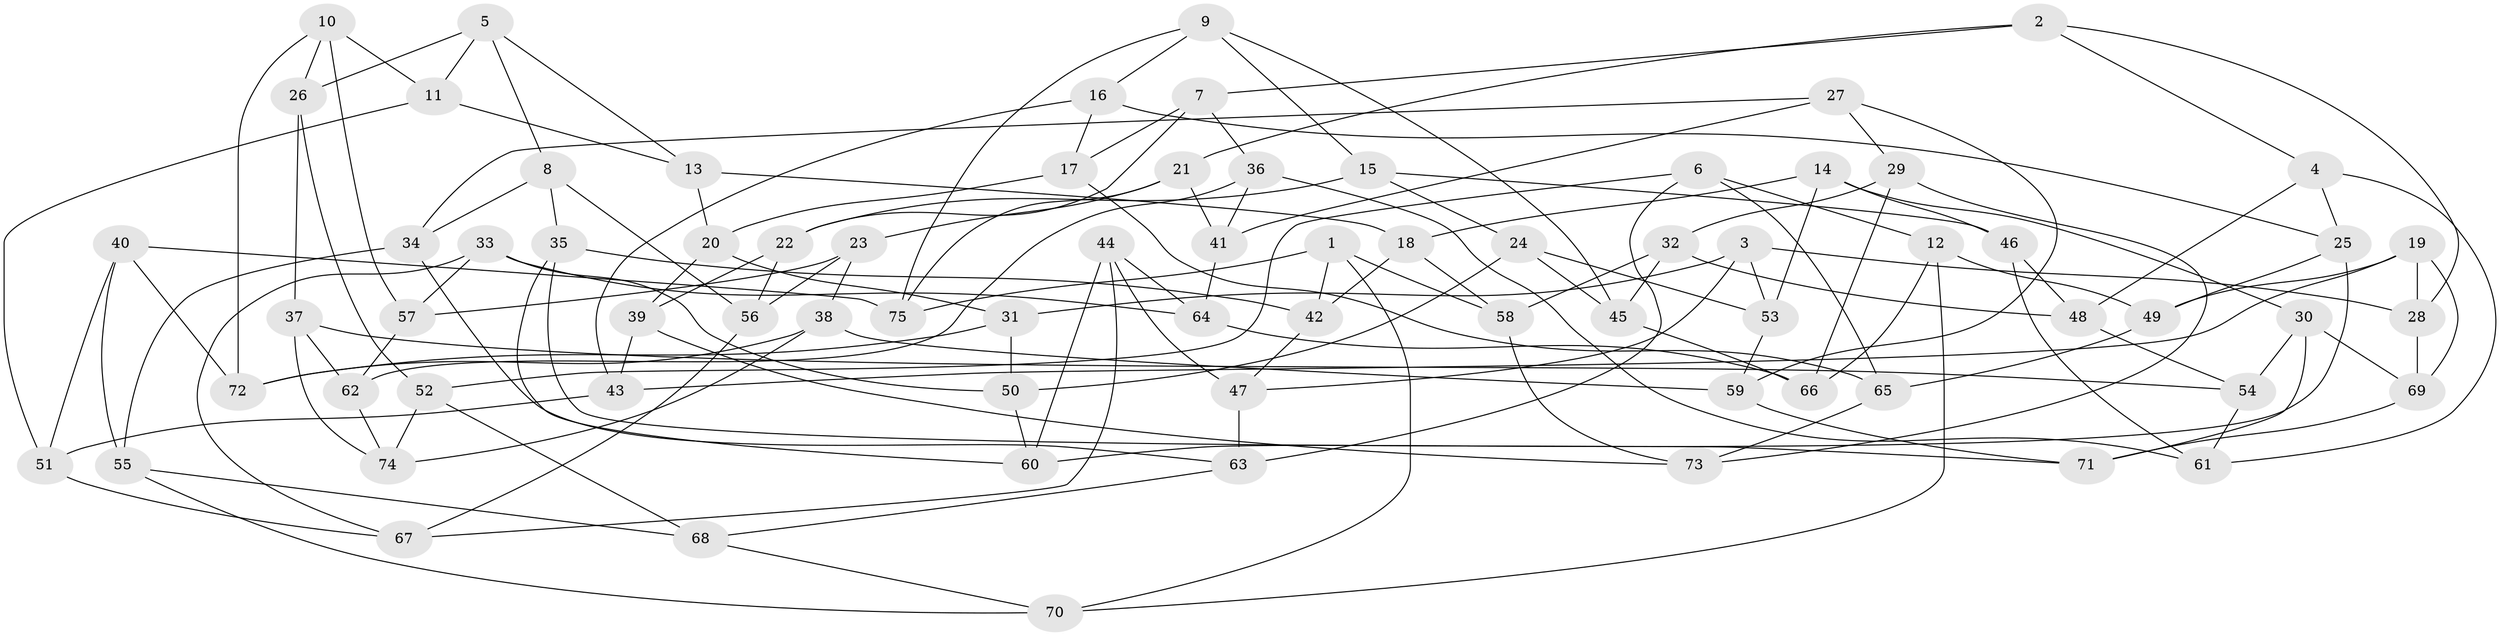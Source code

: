 // Generated by graph-tools (version 1.1) at 2025/37/03/09/25 02:37:53]
// undirected, 75 vertices, 150 edges
graph export_dot {
graph [start="1"]
  node [color=gray90,style=filled];
  1;
  2;
  3;
  4;
  5;
  6;
  7;
  8;
  9;
  10;
  11;
  12;
  13;
  14;
  15;
  16;
  17;
  18;
  19;
  20;
  21;
  22;
  23;
  24;
  25;
  26;
  27;
  28;
  29;
  30;
  31;
  32;
  33;
  34;
  35;
  36;
  37;
  38;
  39;
  40;
  41;
  42;
  43;
  44;
  45;
  46;
  47;
  48;
  49;
  50;
  51;
  52;
  53;
  54;
  55;
  56;
  57;
  58;
  59;
  60;
  61;
  62;
  63;
  64;
  65;
  66;
  67;
  68;
  69;
  70;
  71;
  72;
  73;
  74;
  75;
  1 -- 70;
  1 -- 42;
  1 -- 75;
  1 -- 58;
  2 -- 4;
  2 -- 21;
  2 -- 28;
  2 -- 7;
  3 -- 53;
  3 -- 47;
  3 -- 28;
  3 -- 31;
  4 -- 25;
  4 -- 48;
  4 -- 61;
  5 -- 13;
  5 -- 8;
  5 -- 26;
  5 -- 11;
  6 -- 12;
  6 -- 65;
  6 -- 63;
  6 -- 52;
  7 -- 22;
  7 -- 36;
  7 -- 17;
  8 -- 35;
  8 -- 34;
  8 -- 56;
  9 -- 45;
  9 -- 15;
  9 -- 16;
  9 -- 75;
  10 -- 26;
  10 -- 57;
  10 -- 11;
  10 -- 72;
  11 -- 13;
  11 -- 51;
  12 -- 66;
  12 -- 70;
  12 -- 49;
  13 -- 18;
  13 -- 20;
  14 -- 30;
  14 -- 18;
  14 -- 46;
  14 -- 53;
  15 -- 24;
  15 -- 22;
  15 -- 46;
  16 -- 43;
  16 -- 25;
  16 -- 17;
  17 -- 20;
  17 -- 65;
  18 -- 42;
  18 -- 58;
  19 -- 43;
  19 -- 69;
  19 -- 28;
  19 -- 49;
  20 -- 39;
  20 -- 31;
  21 -- 41;
  21 -- 23;
  21 -- 75;
  22 -- 56;
  22 -- 39;
  23 -- 38;
  23 -- 56;
  23 -- 57;
  24 -- 50;
  24 -- 45;
  24 -- 53;
  25 -- 49;
  25 -- 60;
  26 -- 52;
  26 -- 37;
  27 -- 41;
  27 -- 59;
  27 -- 29;
  27 -- 34;
  28 -- 69;
  29 -- 32;
  29 -- 66;
  29 -- 73;
  30 -- 54;
  30 -- 71;
  30 -- 69;
  31 -- 72;
  31 -- 50;
  32 -- 45;
  32 -- 48;
  32 -- 58;
  33 -- 67;
  33 -- 57;
  33 -- 64;
  33 -- 50;
  34 -- 63;
  34 -- 55;
  35 -- 60;
  35 -- 42;
  35 -- 71;
  36 -- 41;
  36 -- 62;
  36 -- 61;
  37 -- 62;
  37 -- 74;
  37 -- 54;
  38 -- 72;
  38 -- 59;
  38 -- 74;
  39 -- 43;
  39 -- 73;
  40 -- 55;
  40 -- 51;
  40 -- 75;
  40 -- 72;
  41 -- 64;
  42 -- 47;
  43 -- 51;
  44 -- 60;
  44 -- 64;
  44 -- 67;
  44 -- 47;
  45 -- 66;
  46 -- 61;
  46 -- 48;
  47 -- 63;
  48 -- 54;
  49 -- 65;
  50 -- 60;
  51 -- 67;
  52 -- 74;
  52 -- 68;
  53 -- 59;
  54 -- 61;
  55 -- 70;
  55 -- 68;
  56 -- 67;
  57 -- 62;
  58 -- 73;
  59 -- 71;
  62 -- 74;
  63 -- 68;
  64 -- 66;
  65 -- 73;
  68 -- 70;
  69 -- 71;
}
